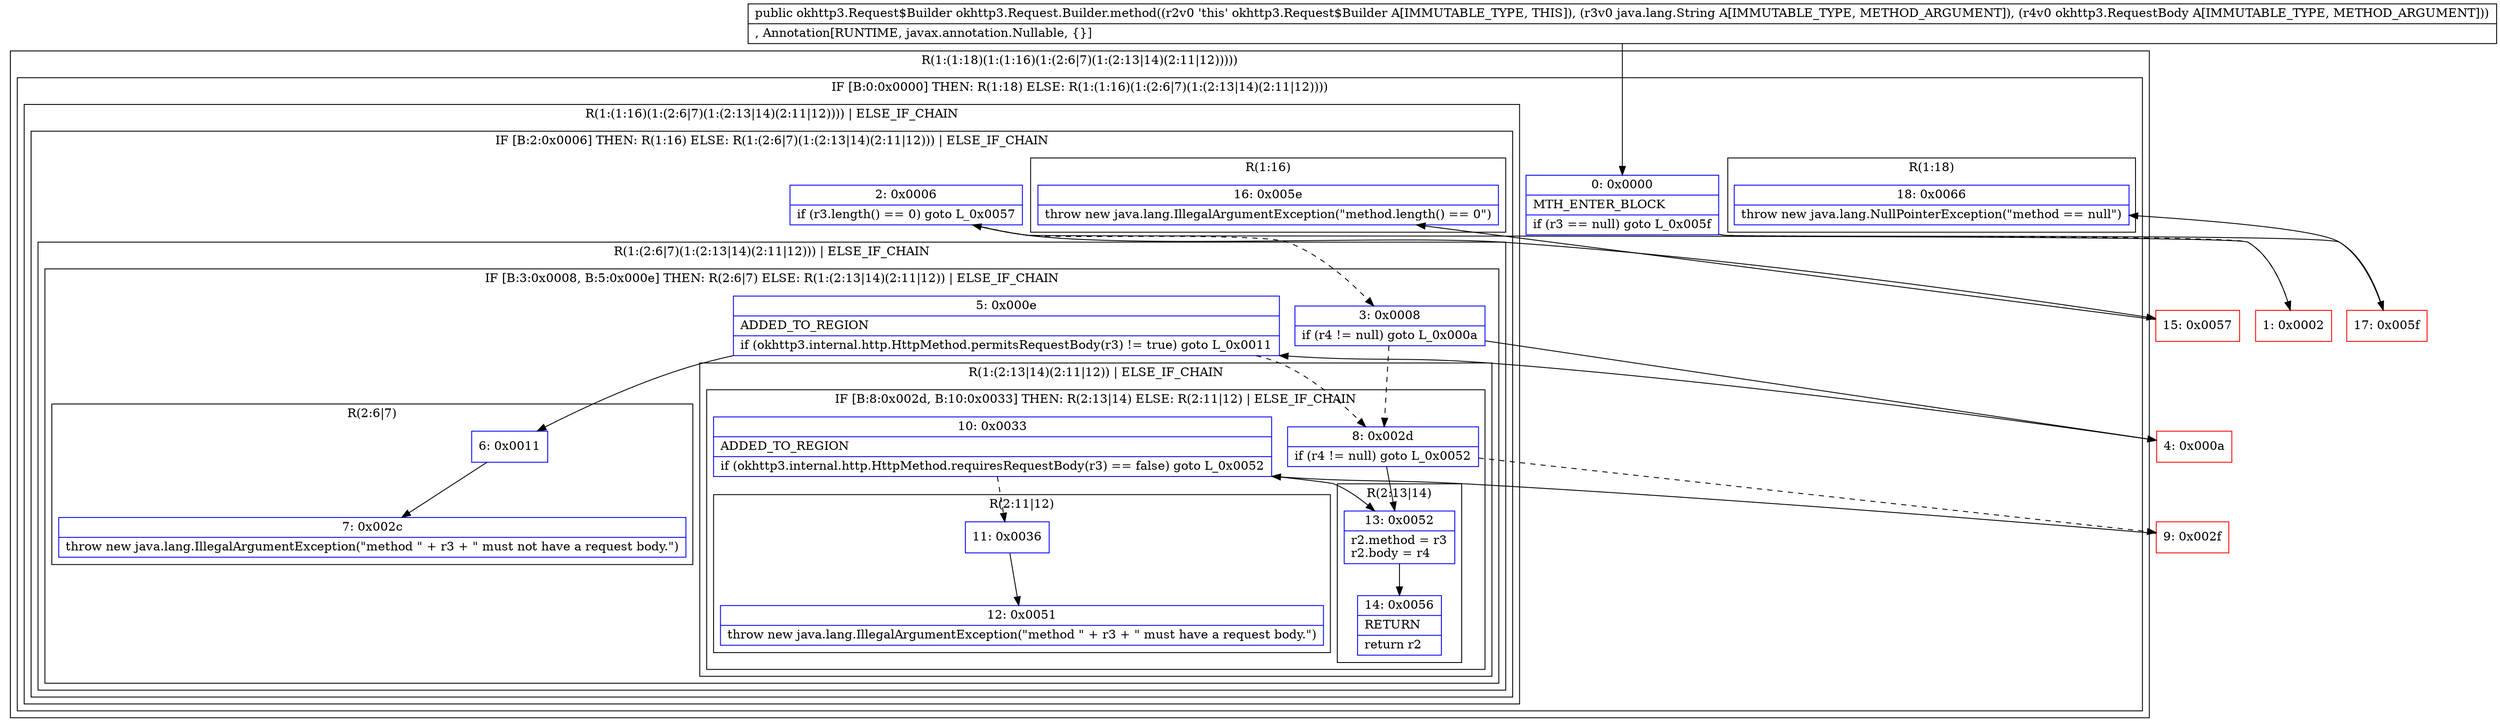 digraph "CFG forokhttp3.Request.Builder.method(Ljava\/lang\/String;Lokhttp3\/RequestBody;)Lokhttp3\/Request$Builder;" {
subgraph cluster_Region_250949587 {
label = "R(1:(1:18)(1:(1:16)(1:(2:6|7)(1:(2:13|14)(2:11|12)))))";
node [shape=record,color=blue];
subgraph cluster_IfRegion_805503678 {
label = "IF [B:0:0x0000] THEN: R(1:18) ELSE: R(1:(1:16)(1:(2:6|7)(1:(2:13|14)(2:11|12))))";
node [shape=record,color=blue];
Node_0 [shape=record,label="{0\:\ 0x0000|MTH_ENTER_BLOCK\l|if (r3 == null) goto L_0x005f\l}"];
subgraph cluster_Region_1399369602 {
label = "R(1:18)";
node [shape=record,color=blue];
Node_18 [shape=record,label="{18\:\ 0x0066|throw new java.lang.NullPointerException(\"method == null\")\l}"];
}
subgraph cluster_Region_2105734528 {
label = "R(1:(1:16)(1:(2:6|7)(1:(2:13|14)(2:11|12)))) | ELSE_IF_CHAIN\l";
node [shape=record,color=blue];
subgraph cluster_IfRegion_1521407572 {
label = "IF [B:2:0x0006] THEN: R(1:16) ELSE: R(1:(2:6|7)(1:(2:13|14)(2:11|12))) | ELSE_IF_CHAIN\l";
node [shape=record,color=blue];
Node_2 [shape=record,label="{2\:\ 0x0006|if (r3.length() == 0) goto L_0x0057\l}"];
subgraph cluster_Region_1922054477 {
label = "R(1:16)";
node [shape=record,color=blue];
Node_16 [shape=record,label="{16\:\ 0x005e|throw new java.lang.IllegalArgumentException(\"method.length() == 0\")\l}"];
}
subgraph cluster_Region_1678941218 {
label = "R(1:(2:6|7)(1:(2:13|14)(2:11|12))) | ELSE_IF_CHAIN\l";
node [shape=record,color=blue];
subgraph cluster_IfRegion_248929237 {
label = "IF [B:3:0x0008, B:5:0x000e] THEN: R(2:6|7) ELSE: R(1:(2:13|14)(2:11|12)) | ELSE_IF_CHAIN\l";
node [shape=record,color=blue];
Node_3 [shape=record,label="{3\:\ 0x0008|if (r4 != null) goto L_0x000a\l}"];
Node_5 [shape=record,label="{5\:\ 0x000e|ADDED_TO_REGION\l|if (okhttp3.internal.http.HttpMethod.permitsRequestBody(r3) != true) goto L_0x0011\l}"];
subgraph cluster_Region_585510957 {
label = "R(2:6|7)";
node [shape=record,color=blue];
Node_6 [shape=record,label="{6\:\ 0x0011}"];
Node_7 [shape=record,label="{7\:\ 0x002c|throw new java.lang.IllegalArgumentException(\"method \" + r3 + \" must not have a request body.\")\l}"];
}
subgraph cluster_Region_1364148077 {
label = "R(1:(2:13|14)(2:11|12)) | ELSE_IF_CHAIN\l";
node [shape=record,color=blue];
subgraph cluster_IfRegion_567040746 {
label = "IF [B:8:0x002d, B:10:0x0033] THEN: R(2:13|14) ELSE: R(2:11|12) | ELSE_IF_CHAIN\l";
node [shape=record,color=blue];
Node_8 [shape=record,label="{8\:\ 0x002d|if (r4 != null) goto L_0x0052\l}"];
Node_10 [shape=record,label="{10\:\ 0x0033|ADDED_TO_REGION\l|if (okhttp3.internal.http.HttpMethod.requiresRequestBody(r3) == false) goto L_0x0052\l}"];
subgraph cluster_Region_494450165 {
label = "R(2:13|14)";
node [shape=record,color=blue];
Node_13 [shape=record,label="{13\:\ 0x0052|r2.method = r3\lr2.body = r4\l}"];
Node_14 [shape=record,label="{14\:\ 0x0056|RETURN\l|return r2\l}"];
}
subgraph cluster_Region_235702575 {
label = "R(2:11|12)";
node [shape=record,color=blue];
Node_11 [shape=record,label="{11\:\ 0x0036}"];
Node_12 [shape=record,label="{12\:\ 0x0051|throw new java.lang.IllegalArgumentException(\"method \" + r3 + \" must have a request body.\")\l}"];
}
}
}
}
}
}
}
}
}
Node_1 [shape=record,color=red,label="{1\:\ 0x0002}"];
Node_4 [shape=record,color=red,label="{4\:\ 0x000a}"];
Node_9 [shape=record,color=red,label="{9\:\ 0x002f}"];
Node_15 [shape=record,color=red,label="{15\:\ 0x0057}"];
Node_17 [shape=record,color=red,label="{17\:\ 0x005f}"];
MethodNode[shape=record,label="{public okhttp3.Request$Builder okhttp3.Request.Builder.method((r2v0 'this' okhttp3.Request$Builder A[IMMUTABLE_TYPE, THIS]), (r3v0 java.lang.String A[IMMUTABLE_TYPE, METHOD_ARGUMENT]), (r4v0 okhttp3.RequestBody A[IMMUTABLE_TYPE, METHOD_ARGUMENT]))  | , Annotation[RUNTIME, javax.annotation.Nullable, \{\}]\l}"];
MethodNode -> Node_0;
Node_0 -> Node_1[style=dashed];
Node_0 -> Node_17;
Node_2 -> Node_3[style=dashed];
Node_2 -> Node_15;
Node_3 -> Node_4;
Node_3 -> Node_8[style=dashed];
Node_5 -> Node_6;
Node_5 -> Node_8[style=dashed];
Node_6 -> Node_7;
Node_8 -> Node_9[style=dashed];
Node_8 -> Node_13;
Node_10 -> Node_11[style=dashed];
Node_10 -> Node_13;
Node_13 -> Node_14;
Node_11 -> Node_12;
Node_1 -> Node_2;
Node_4 -> Node_5;
Node_9 -> Node_10;
Node_15 -> Node_16;
Node_17 -> Node_18;
}

